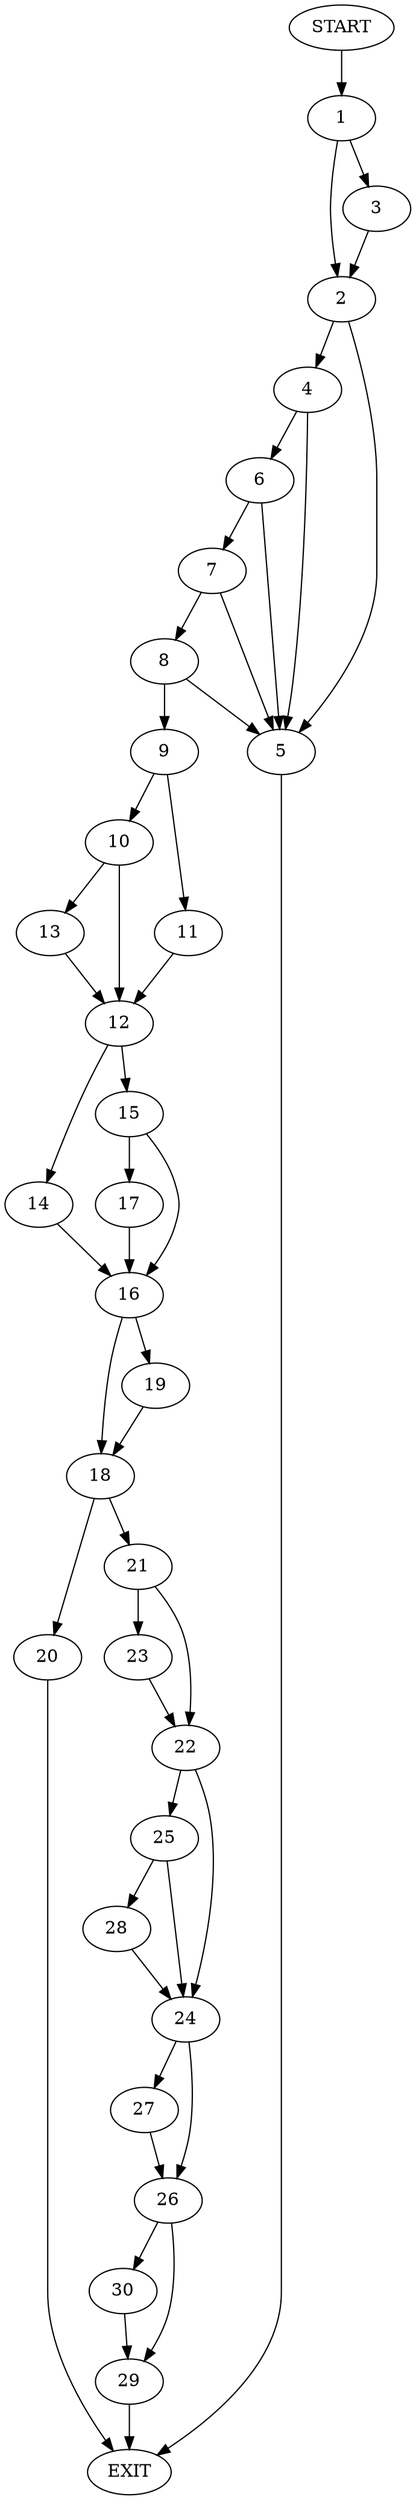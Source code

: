 digraph {
0 [label="START"]
31 [label="EXIT"]
0 -> 1
1 -> 2
1 -> 3
2 -> 4
2 -> 5
3 -> 2
5 -> 31
4 -> 5
4 -> 6
6 -> 7
6 -> 5
7 -> 8
7 -> 5
8 -> 9
8 -> 5
9 -> 10
9 -> 11
11 -> 12
10 -> 13
10 -> 12
12 -> 14
12 -> 15
13 -> 12
14 -> 16
15 -> 17
15 -> 16
16 -> 18
16 -> 19
17 -> 16
18 -> 20
18 -> 21
19 -> 18
20 -> 31
21 -> 22
21 -> 23
22 -> 24
22 -> 25
23 -> 22
24 -> 26
24 -> 27
25 -> 24
25 -> 28
28 -> 24
26 -> 29
26 -> 30
27 -> 26
29 -> 31
30 -> 29
}
